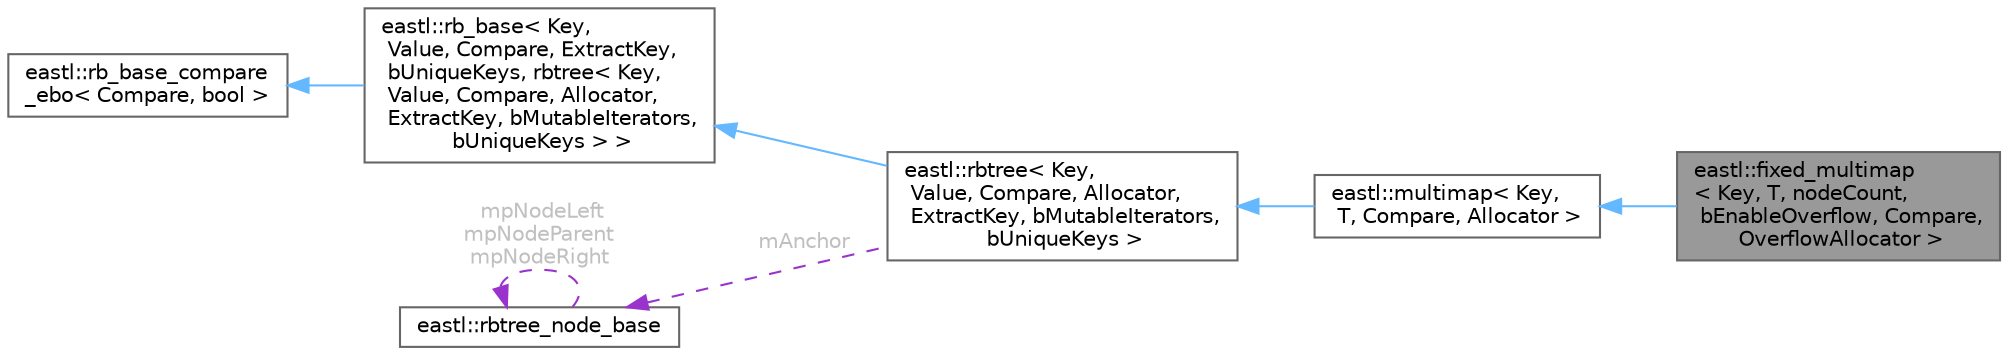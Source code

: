 digraph "eastl::fixed_multimap&lt; Key, T, nodeCount, bEnableOverflow, Compare, OverflowAllocator &gt;"
{
 // LATEX_PDF_SIZE
  bgcolor="transparent";
  edge [fontname=Helvetica,fontsize=10,labelfontname=Helvetica,labelfontsize=10];
  node [fontname=Helvetica,fontsize=10,shape=box,height=0.2,width=0.4];
  rankdir="LR";
  Node1 [id="Node000001",label="eastl::fixed_multimap\l\< Key, T, nodeCount,\l bEnableOverflow, Compare,\l OverflowAllocator \>",height=0.2,width=0.4,color="gray40", fillcolor="grey60", style="filled", fontcolor="black",tooltip=" "];
  Node2 -> Node1 [id="edge7_Node000001_Node000002",dir="back",color="steelblue1",style="solid",tooltip=" "];
  Node2 [id="Node000002",label="eastl::multimap\< Key,\l T, Compare, Allocator \>",height=0.2,width=0.4,color="gray40", fillcolor="white", style="filled",URL="$classeastl_1_1multimap.html",tooltip=" "];
  Node3 -> Node2 [id="edge8_Node000002_Node000003",dir="back",color="steelblue1",style="solid",tooltip=" "];
  Node3 [id="Node000003",label="eastl::rbtree\< Key,\l Value, Compare, Allocator,\l ExtractKey, bMutableIterators,\l bUniqueKeys \>",height=0.2,width=0.4,color="gray40", fillcolor="white", style="filled",URL="$classeastl_1_1rbtree.html",tooltip=" "];
  Node4 -> Node3 [id="edge9_Node000003_Node000004",dir="back",color="steelblue1",style="solid",tooltip=" "];
  Node4 [id="Node000004",label="eastl::rb_base\< Key,\l Value, Compare, ExtractKey,\l bUniqueKeys, rbtree\< Key,\l Value, Compare, Allocator,\l ExtractKey, bMutableIterators,\l bUniqueKeys \> \>",height=0.2,width=0.4,color="gray40", fillcolor="white", style="filled",URL="$structeastl_1_1rb__base.html",tooltip=" "];
  Node5 -> Node4 [id="edge10_Node000004_Node000005",dir="back",color="steelblue1",style="solid",tooltip=" "];
  Node5 [id="Node000005",label="eastl::rb_base_compare\l_ebo\< Compare, bool \>",height=0.2,width=0.4,color="gray40", fillcolor="white", style="filled",URL="$structeastl_1_1rb__base__compare__ebo.html",tooltip=" "];
  Node6 -> Node3 [id="edge11_Node000003_Node000006",dir="back",color="darkorchid3",style="dashed",tooltip=" ",label=" mAnchor",fontcolor="grey" ];
  Node6 [id="Node000006",label="eastl::rbtree_node_base",height=0.2,width=0.4,color="gray40", fillcolor="white", style="filled",URL="$structeastl_1_1rbtree__node__base.html",tooltip=" "];
  Node6 -> Node6 [id="edge12_Node000006_Node000006",dir="back",color="darkorchid3",style="dashed",tooltip=" ",label=" mpNodeLeft\nmpNodeParent\nmpNodeRight",fontcolor="grey" ];
}
